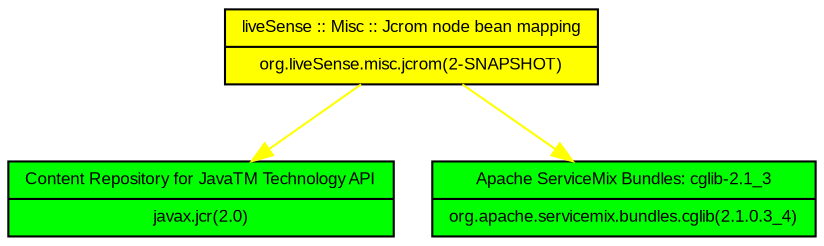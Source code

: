 digraph {
	node[shape=record, fontname="Arial", fontsize=8]node [style=filled, fillcolor=yellow, label= "{liveSense :: Misc :: Jcrom node bean mapping | org.liveSense.misc.jcrom(2-SNAPSHOT)}"] org_liveSense_misc_jcrom;
node [style=filled, fillcolor=green, label= "{Content Repository for JavaTM Technology API | javax.jcr(2.0)}"] javax_jcr;
node [style=filled, fillcolor=green, label= "{Apache ServiceMix Bundles: cglib-2.1_3 | org.apache.servicemix.bundles.cglib(2.1.0.3_4)}"] org_apache_servicemix_bundles_cglib;
org_liveSense_misc_jcrom -> javax_jcr [color=yellow];
org_liveSense_misc_jcrom -> org_apache_servicemix_bundles_cglib [color=yellow];
{rank=same;javax_jcr;org_apache_servicemix_bundles_cglib;};}

